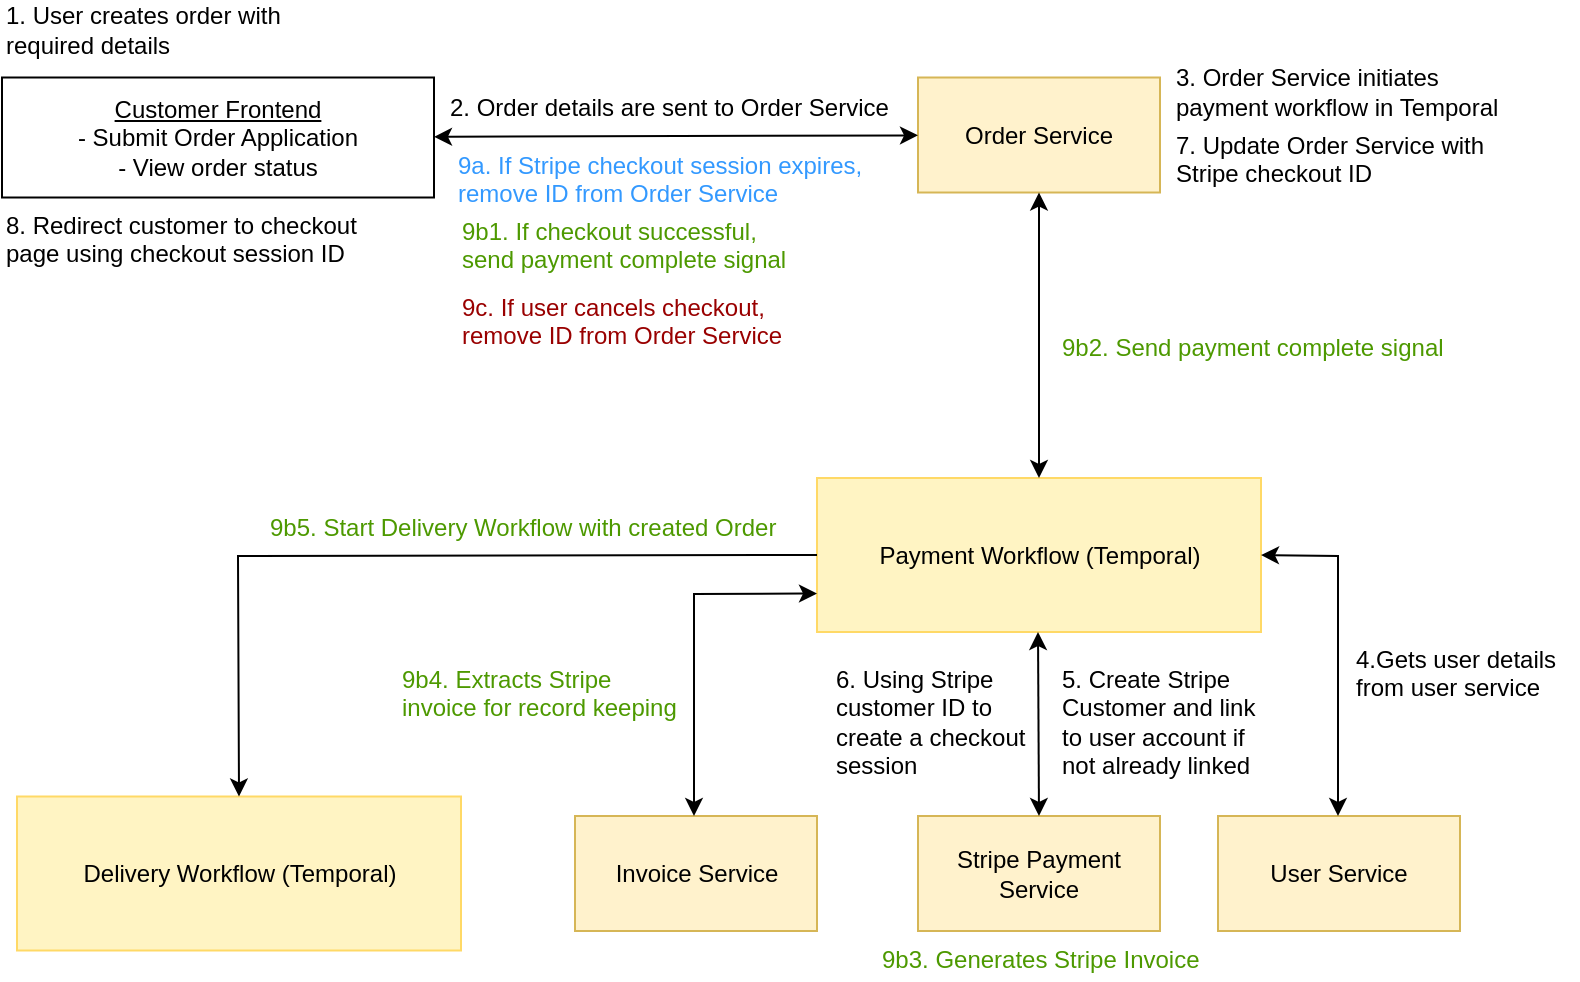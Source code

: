 <mxfile version="26.2.4" pages="2">
  <diagram name="Page-1" id="jY7Wt-v1LxDKGmgFNE5M">
    <mxGraphModel dx="736" dy="458" grid="1" gridSize="10" guides="1" tooltips="1" connect="1" arrows="1" fold="1" page="1" pageScale="1" pageWidth="850" pageHeight="1100" math="0" shadow="0">
      <root>
        <mxCell id="0" />
        <mxCell id="1" parent="0" />
        <mxCell id="ZCIKir5QU30v5sFeuKnt-1" value="&lt;u&gt;Customer Frontend&lt;/u&gt;&lt;div&gt;- Submit Order Application&lt;/div&gt;&lt;div&gt;- View order status&lt;/div&gt;" style="rounded=0;whiteSpace=wrap;html=1;" vertex="1" parent="1">
          <mxGeometry x="32" y="58.75" width="216" height="60" as="geometry" />
        </mxCell>
        <mxCell id="ZCIKir5QU30v5sFeuKnt-2" value="Payment Workflow (Temporal)" style="rounded=0;whiteSpace=wrap;html=1;fillColor=light-dark(#FFF4C3,var(--ge-dark-color, #121212));strokeColor=light-dark(#FFD966,#FFFFFF);" vertex="1" parent="1">
          <mxGeometry x="439.5" y="259" width="222" height="77" as="geometry" />
        </mxCell>
        <mxCell id="ZCIKir5QU30v5sFeuKnt-3" value="Order Service" style="rounded=0;whiteSpace=wrap;html=1;fillColor=#fff2cc;strokeColor=#d6b656;" vertex="1" parent="1">
          <mxGeometry x="490" y="58.75" width="121" height="57.5" as="geometry" />
        </mxCell>
        <mxCell id="ZCIKir5QU30v5sFeuKnt-4" value="1. User creates order with &lt;br&gt;required details" style="text;html=1;align=left;verticalAlign=middle;whiteSpace=wrap;rounded=0;" vertex="1" parent="1">
          <mxGeometry x="32" y="20" width="239" height="30" as="geometry" />
        </mxCell>
        <mxCell id="ZCIKir5QU30v5sFeuKnt-5" value="" style="endArrow=classic;startArrow=classic;html=1;rounded=0;" edge="1" parent="1" source="ZCIKir5QU30v5sFeuKnt-1" target="ZCIKir5QU30v5sFeuKnt-3">
          <mxGeometry width="50" height="50" relative="1" as="geometry">
            <mxPoint x="359" y="307" as="sourcePoint" />
            <mxPoint x="409" y="257" as="targetPoint" />
          </mxGeometry>
        </mxCell>
        <mxCell id="ZCIKir5QU30v5sFeuKnt-6" value="" style="endArrow=classic;startArrow=classic;html=1;rounded=0;entryX=0.5;entryY=1;entryDx=0;entryDy=0;" edge="1" parent="1" source="ZCIKir5QU30v5sFeuKnt-2" target="ZCIKir5QU30v5sFeuKnt-3">
          <mxGeometry width="50" height="50" relative="1" as="geometry">
            <mxPoint x="424" y="238.289" as="sourcePoint" />
            <mxPoint x="550.5" y="184.25" as="targetPoint" />
          </mxGeometry>
        </mxCell>
        <mxCell id="ZCIKir5QU30v5sFeuKnt-7" value="2. Order details are sent to Order Service" style="text;html=1;align=left;verticalAlign=middle;whiteSpace=wrap;rounded=0;" vertex="1" parent="1">
          <mxGeometry x="254" y="58.75" width="239" height="30" as="geometry" />
        </mxCell>
        <mxCell id="ZCIKir5QU30v5sFeuKnt-8" value="3. Order Service initiates payment workflow in Temporal" style="text;html=1;align=left;verticalAlign=middle;whiteSpace=wrap;rounded=0;" vertex="1" parent="1">
          <mxGeometry x="617" y="50.75" width="169" height="30" as="geometry" />
        </mxCell>
        <mxCell id="ZCIKir5QU30v5sFeuKnt-9" value="User Service" style="rounded=0;whiteSpace=wrap;html=1;fillColor=#fff2cc;strokeColor=#d6b656;" vertex="1" parent="1">
          <mxGeometry x="640" y="428" width="121" height="57.5" as="geometry" />
        </mxCell>
        <mxCell id="ZCIKir5QU30v5sFeuKnt-10" value="" style="endArrow=classic;startArrow=classic;html=1;rounded=0;entryX=1;entryY=0.5;entryDx=0;entryDy=0;" edge="1" parent="1" target="ZCIKir5QU30v5sFeuKnt-2">
          <mxGeometry width="50" height="50" relative="1" as="geometry">
            <mxPoint x="700" y="428" as="sourcePoint" />
            <mxPoint x="700" y="353" as="targetPoint" />
            <Array as="points">
              <mxPoint x="700" y="298" />
            </Array>
          </mxGeometry>
        </mxCell>
        <mxCell id="ZCIKir5QU30v5sFeuKnt-11" value="4.Gets user details&#xa;from user service" style="text;whiteSpace=wrap;align=left;" vertex="1" parent="1">
          <mxGeometry x="707" y="336" width="113" height="40" as="geometry" />
        </mxCell>
        <mxCell id="ZCIKir5QU30v5sFeuKnt-12" value="Stripe Payment&lt;br&gt;Service" style="rounded=0;whiteSpace=wrap;html=1;fillColor=#fff2cc;strokeColor=#d6b656;" vertex="1" parent="1">
          <mxGeometry x="490" y="428" width="121" height="57.5" as="geometry" />
        </mxCell>
        <mxCell id="ZCIKir5QU30v5sFeuKnt-13" value="" style="endArrow=classic;startArrow=classic;html=1;rounded=0;entryX=0.5;entryY=1;entryDx=0;entryDy=0;exitX=0.5;exitY=0;exitDx=0;exitDy=0;" edge="1" parent="1" source="ZCIKir5QU30v5sFeuKnt-12">
          <mxGeometry width="50" height="50" relative="1" as="geometry">
            <mxPoint x="550" y="411" as="sourcePoint" />
            <mxPoint x="550" y="336" as="targetPoint" />
          </mxGeometry>
        </mxCell>
        <mxCell id="ZCIKir5QU30v5sFeuKnt-14" value="6. Using Stripe customer ID to create a checkout session" style="text;whiteSpace=wrap;align=left;" vertex="1" parent="1">
          <mxGeometry x="447" y="346" width="113" height="72" as="geometry" />
        </mxCell>
        <mxCell id="ZCIKir5QU30v5sFeuKnt-15" value="5. Create Stripe&#xa;Customer and link&#xa;to user account if not already linked" style="text;whiteSpace=wrap;align=left;" vertex="1" parent="1">
          <mxGeometry x="560" y="346" width="113" height="72" as="geometry" />
        </mxCell>
        <mxCell id="ZCIKir5QU30v5sFeuKnt-16" value="7. Update Order Service with Stripe checkout ID" style="text;whiteSpace=wrap;align=left;" vertex="1" parent="1">
          <mxGeometry x="617" y="78.75" width="179" height="43.25" as="geometry" />
        </mxCell>
        <mxCell id="ZCIKir5QU30v5sFeuKnt-17" value="9a. If Stripe checkout session expires, remove ID from Order Service" style="text;whiteSpace=wrap;align=left;fontColor=#3399FF;" vertex="1" parent="1">
          <mxGeometry x="258" y="88.75" width="242" height="72" as="geometry" />
        </mxCell>
        <mxCell id="ZCIKir5QU30v5sFeuKnt-18" value="Invoice Service" style="rounded=0;whiteSpace=wrap;html=1;fillColor=#fff2cc;strokeColor=#d6b656;" vertex="1" parent="1">
          <mxGeometry x="318.5" y="428" width="121" height="57.5" as="geometry" />
        </mxCell>
        <mxCell id="ZCIKir5QU30v5sFeuKnt-19" value="" style="endArrow=classic;startArrow=classic;html=1;rounded=0;entryX=0;entryY=0.75;entryDx=0;entryDy=0;" edge="1" parent="1" target="ZCIKir5QU30v5sFeuKnt-2">
          <mxGeometry width="50" height="50" relative="1" as="geometry">
            <mxPoint x="378" y="428" as="sourcePoint" />
            <mxPoint x="340" y="298" as="targetPoint" />
            <Array as="points">
              <mxPoint x="378" y="317" />
            </Array>
          </mxGeometry>
        </mxCell>
        <mxCell id="ZCIKir5QU30v5sFeuKnt-20" value="9b1. If checkout successful, send payment complete signal" style="text;whiteSpace=wrap;align=left;fontColor=#4D9900;labelBackgroundColor=none;" vertex="1" parent="1">
          <mxGeometry x="259.5" y="122" width="170" height="72" as="geometry" />
        </mxCell>
        <mxCell id="ZCIKir5QU30v5sFeuKnt-21" value="9b3. Generates Stripe Invoice" style="text;whiteSpace=wrap;align=left;fontColor=#4D9900;labelBackgroundColor=none;" vertex="1" parent="1">
          <mxGeometry x="470" y="485.5" width="176" height="24.5" as="geometry" />
        </mxCell>
        <mxCell id="ZCIKir5QU30v5sFeuKnt-22" value="9b4. Extracts Stripe invoice for record keeping" style="text;whiteSpace=wrap;align=left;fontColor=#4D9900;labelBackgroundColor=none;" vertex="1" parent="1">
          <mxGeometry x="230" y="346" width="142.5" height="52" as="geometry" />
        </mxCell>
        <mxCell id="ZCIKir5QU30v5sFeuKnt-23" value="9c. If user cancels checkout, remove ID from Order Service" style="text;whiteSpace=wrap;align=left;fontColor=#990000;labelBackgroundColor=none;" vertex="1" parent="1">
          <mxGeometry x="259.5" y="160" width="180" height="72" as="geometry" />
        </mxCell>
        <mxCell id="ZCIKir5QU30v5sFeuKnt-24" value="Delivery Workflow (Temporal)" style="rounded=0;whiteSpace=wrap;html=1;fillColor=light-dark(#FFF4C3,var(--ge-dark-color, #121212));strokeColor=light-dark(#FFD966,#FFFFFF);" vertex="1" parent="1">
          <mxGeometry x="39.5" y="418.25" width="222" height="77" as="geometry" />
        </mxCell>
        <mxCell id="ZCIKir5QU30v5sFeuKnt-25" value="" style="endArrow=none;startArrow=classic;html=1;rounded=0;entryX=0;entryY=0.5;entryDx=0;entryDy=0;startFill=1;endFill=0;exitX=0.5;exitY=0;exitDx=0;exitDy=0;" edge="1" parent="1" target="ZCIKir5QU30v5sFeuKnt-2" source="ZCIKir5QU30v5sFeuKnt-24">
          <mxGeometry width="50" height="50" relative="1" as="geometry">
            <mxPoint x="150" y="343.5" as="sourcePoint" />
            <mxPoint x="212" y="232.5" as="targetPoint" />
            <Array as="points">
              <mxPoint x="150" y="298" />
            </Array>
          </mxGeometry>
        </mxCell>
        <mxCell id="ZCIKir5QU30v5sFeuKnt-26" value="9b5. Start Delivery Workflow with created Order" style="text;whiteSpace=wrap;align=left;fontColor=#4D9900;labelBackgroundColor=none;" vertex="1" parent="1">
          <mxGeometry x="164" y="270" width="261.5" height="31" as="geometry" />
        </mxCell>
        <mxCell id="ZCIKir5QU30v5sFeuKnt-27" value="8. Redirect customer to checkout page using checkout session ID" style="text;whiteSpace=wrap;align=left;" vertex="1" parent="1">
          <mxGeometry x="32" y="119" width="206.5" height="41" as="geometry" />
        </mxCell>
        <mxCell id="zEMAxL01PxFPJ_ourGKK-1" value="9b2. Send payment complete signal" style="text;whiteSpace=wrap;align=left;fontColor=#4D9900;labelBackgroundColor=none;" vertex="1" parent="1">
          <mxGeometry x="560" y="180" width="210" height="72" as="geometry" />
        </mxCell>
      </root>
    </mxGraphModel>
  </diagram>
  <diagram id="oQ1AOyyI3Q7XOdvHtLZJ" name="Page-2">
    <mxGraphModel dx="657" dy="409" grid="1" gridSize="10" guides="1" tooltips="1" connect="1" arrows="1" fold="1" page="1" pageScale="1" pageWidth="850" pageHeight="1100" math="0" shadow="0">
      <root>
        <mxCell id="0" />
        <mxCell id="1" parent="0" />
        <mxCell id="feGOOBgOvWt05ZG6CZba-1" style="edgeStyle=orthogonalEdgeStyle;rounded=0;orthogonalLoop=1;jettySize=auto;html=1;exitX=1;exitY=0.5;exitDx=0;exitDy=0;entryX=0;entryY=0.5;entryDx=0;entryDy=0;" edge="1" parent="1" source="feGOOBgOvWt05ZG6CZba-4" target="feGOOBgOvWt05ZG6CZba-8">
          <mxGeometry relative="1" as="geometry" />
        </mxCell>
        <mxCell id="feGOOBgOvWt05ZG6CZba-2" style="edgeStyle=orthogonalEdgeStyle;rounded=0;orthogonalLoop=1;jettySize=auto;html=1;exitX=1;exitY=0.5;exitDx=0;exitDy=0;entryX=0;entryY=0.5;entryDx=0;entryDy=0;" edge="1" parent="1" source="feGOOBgOvWt05ZG6CZba-4" target="feGOOBgOvWt05ZG6CZba-10">
          <mxGeometry relative="1" as="geometry" />
        </mxCell>
        <mxCell id="feGOOBgOvWt05ZG6CZba-3" style="edgeStyle=none;html=1;exitX=0.5;exitY=1;exitDx=0;exitDy=0;entryX=0.5;entryY=0;entryDx=0;entryDy=0;" edge="1" parent="1" source="feGOOBgOvWt05ZG6CZba-4" target="feGOOBgOvWt05ZG6CZba-7">
          <mxGeometry relative="1" as="geometry" />
        </mxCell>
        <mxCell id="feGOOBgOvWt05ZG6CZba-4" value="&lt;u&gt;&lt;font color=&quot;#000000&quot;&gt;Customer Frontend&lt;/font&gt;&lt;br&gt;&lt;/u&gt;&lt;span style=&quot;background-color: transparent; color: light-dark(rgb(0, 0, 0), rgb(255, 255, 255));&quot;&gt;- Ask Chatbot about delivery status &amp;amp; info&lt;/span&gt;" style="rounded=0;whiteSpace=wrap;html=1;align=center;" vertex="1" parent="1">
          <mxGeometry x="250" y="200" width="120" height="60" as="geometry" />
        </mxCell>
        <mxCell id="feGOOBgOvWt05ZG6CZba-5" style="edgeStyle=orthogonalEdgeStyle;rounded=0;orthogonalLoop=1;jettySize=auto;html=1;exitX=0;exitY=0.5;exitDx=0;exitDy=0;entryX=0;entryY=0.5;entryDx=0;entryDy=0;" edge="1" parent="1" source="feGOOBgOvWt05ZG6CZba-7" target="feGOOBgOvWt05ZG6CZba-7">
          <mxGeometry relative="1" as="geometry" />
        </mxCell>
        <mxCell id="feGOOBgOvWt05ZG6CZba-6" style="edgeStyle=none;html=1;exitX=0.5;exitY=0;exitDx=0;exitDy=0;entryX=0.5;entryY=1;entryDx=0;entryDy=0;" edge="1" parent="1" source="feGOOBgOvWt05ZG6CZba-7" target="feGOOBgOvWt05ZG6CZba-4">
          <mxGeometry relative="1" as="geometry" />
        </mxCell>
        <mxCell id="feGOOBgOvWt05ZG6CZba-7" value="Customer Support (RAG)" style="rounded=0;whiteSpace=wrap;html=1;fillColor=#fff2cc;strokeColor=#d6b656;" vertex="1" parent="1">
          <mxGeometry x="250" y="360" width="120" height="60" as="geometry" />
        </mxCell>
        <mxCell id="feGOOBgOvWt05ZG6CZba-8" value="Order Service" style="rounded=0;whiteSpace=wrap;html=1;fillColor=#fff2cc;strokeColor=#d6b656;" vertex="1" parent="1">
          <mxGeometry x="470" y="100" width="120" height="60" as="geometry" />
        </mxCell>
        <mxCell id="feGOOBgOvWt05ZG6CZba-9" style="edgeStyle=none;html=1;exitX=0;exitY=0.5;exitDx=0;exitDy=0;" edge="1" parent="1" source="feGOOBgOvWt05ZG6CZba-10">
          <mxGeometry relative="1" as="geometry">
            <mxPoint x="370" y="230" as="targetPoint" />
          </mxGeometry>
        </mxCell>
        <mxCell id="feGOOBgOvWt05ZG6CZba-10" value="Driver Service" style="rounded=0;whiteSpace=wrap;html=1;fillColor=#fff2cc;strokeColor=#d6b656;" vertex="1" parent="1">
          <mxGeometry x="470" y="200" width="120" height="60" as="geometry" />
        </mxCell>
        <mxCell id="feGOOBgOvWt05ZG6CZba-11" value="&lt;span style=&quot;background-color: transparent; color: light-dark(rgb(0, 0, 0), rgb(255, 255, 255));&quot;&gt;1. Provide CS (RAG) with prompt&lt;/span&gt;" style="text;html=1;align=left;verticalAlign=middle;resizable=0;points=[];autosize=1;strokeColor=none;fillColor=none;" vertex="1" parent="1">
          <mxGeometry x="120" y="270" width="200" height="30" as="geometry" />
        </mxCell>
        <mxCell id="feGOOBgOvWt05ZG6CZba-12" value="3. Check user ID" style="text;html=1;align=left;verticalAlign=middle;resizable=0;points=[];autosize=1;strokeColor=none;fillColor=none;" vertex="1" parent="1">
          <mxGeometry x="600" y="100" width="110" height="30" as="geometry" />
        </mxCell>
        <mxCell id="feGOOBgOvWt05ZG6CZba-13" value="4. Return order record/s" style="text;html=1;align=left;verticalAlign=middle;resizable=0;points=[];autosize=1;strokeColor=none;fillColor=none;" vertex="1" parent="1">
          <mxGeometry x="600" y="130" width="150" height="30" as="geometry" />
        </mxCell>
        <mxCell id="feGOOBgOvWt05ZG6CZba-14" value="5. Check order ID" style="text;html=1;align=left;verticalAlign=middle;resizable=0;points=[];autosize=1;strokeColor=none;fillColor=none;" vertex="1" parent="1">
          <mxGeometry x="600" y="200" width="120" height="30" as="geometry" />
        </mxCell>
        <mxCell id="feGOOBgOvWt05ZG6CZba-15" value="6. Return driver info" style="text;html=1;align=left;verticalAlign=middle;resizable=0;points=[];autosize=1;strokeColor=none;fillColor=none;" vertex="1" parent="1">
          <mxGeometry x="600" y="230" width="130" height="30" as="geometry" />
        </mxCell>
        <mxCell id="feGOOBgOvWt05ZG6CZba-16" value="&lt;span style=&quot;background-color: transparent; color: light-dark(rgb(0, 0, 0), rgb(255, 255, 255));&quot;&gt;2. Return list of APIs to call&lt;/span&gt;" style="text;html=1;align=left;verticalAlign=middle;resizable=0;points=[];autosize=1;strokeColor=none;fillColor=none;" vertex="1" parent="1">
          <mxGeometry x="120" y="295" width="170" height="30" as="geometry" />
        </mxCell>
        <mxCell id="feGOOBgOvWt05ZG6CZba-17" value="Invoice Service" style="rounded=0;whiteSpace=wrap;html=1;fillColor=#fff2cc;strokeColor=#d6b656;" vertex="1" parent="1">
          <mxGeometry x="470" y="300" width="120" height="60" as="geometry" />
        </mxCell>
        <mxCell id="feGOOBgOvWt05ZG6CZba-18" value="7. Check order ID&lt;div&gt;&lt;font color=&quot;#000000&quot;&gt;&lt;br&gt;&lt;/font&gt;&lt;div&gt;8. Return invoice&lt;/div&gt;&lt;/div&gt;" style="text;html=1;align=left;verticalAlign=middle;resizable=0;points=[];autosize=1;strokeColor=none;fillColor=none;" vertex="1" parent="1">
          <mxGeometry x="605" y="300" width="120" height="60" as="geometry" />
        </mxCell>
        <mxCell id="feGOOBgOvWt05ZG6CZba-19" style="edgeStyle=orthogonalEdgeStyle;rounded=0;orthogonalLoop=1;jettySize=auto;html=1;exitX=1;exitY=0.5;exitDx=0;exitDy=0;entryX=0;entryY=0.5;entryDx=0;entryDy=0;" edge="1" parent="1" source="feGOOBgOvWt05ZG6CZba-4" target="feGOOBgOvWt05ZG6CZba-17">
          <mxGeometry relative="1" as="geometry">
            <mxPoint x="380" y="240" as="sourcePoint" />
            <mxPoint x="480" y="140" as="targetPoint" />
          </mxGeometry>
        </mxCell>
      </root>
    </mxGraphModel>
  </diagram>
</mxfile>
